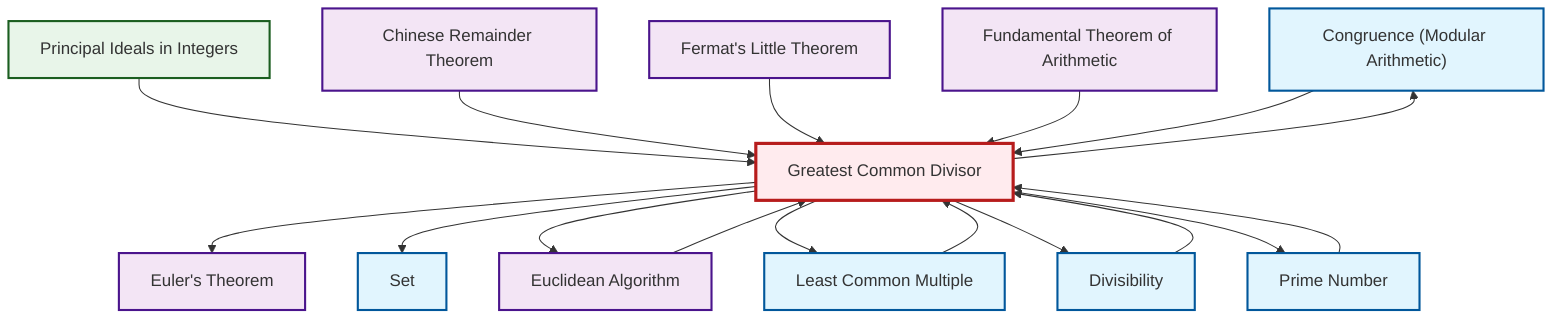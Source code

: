 graph TD
    classDef definition fill:#e1f5fe,stroke:#01579b,stroke-width:2px
    classDef theorem fill:#f3e5f5,stroke:#4a148c,stroke-width:2px
    classDef axiom fill:#fff3e0,stroke:#e65100,stroke-width:2px
    classDef example fill:#e8f5e9,stroke:#1b5e20,stroke-width:2px
    classDef current fill:#ffebee,stroke:#b71c1c,stroke-width:3px
    def-congruence["Congruence (Modular Arithmetic)"]:::definition
    def-lcm["Least Common Multiple"]:::definition
    ex-principal-ideal["Principal Ideals in Integers"]:::example
    thm-fermat-little["Fermat's Little Theorem"]:::theorem
    def-prime["Prime Number"]:::definition
    thm-chinese-remainder["Chinese Remainder Theorem"]:::theorem
    def-divisibility["Divisibility"]:::definition
    def-gcd["Greatest Common Divisor"]:::definition
    thm-euclidean-algorithm["Euclidean Algorithm"]:::theorem
    thm-fundamental-arithmetic["Fundamental Theorem of Arithmetic"]:::theorem
    def-set["Set"]:::definition
    thm-euler["Euler's Theorem"]:::theorem
    def-gcd --> thm-euler
    ex-principal-ideal --> def-gcd
    thm-chinese-remainder --> def-gcd
    thm-fermat-little --> def-gcd
    thm-fundamental-arithmetic --> def-gcd
    def-gcd --> def-set
    def-gcd --> thm-euclidean-algorithm
    def-lcm --> def-gcd
    def-gcd --> def-lcm
    def-gcd --> def-congruence
    thm-euclidean-algorithm --> def-gcd
    def-gcd --> def-divisibility
    def-prime --> def-gcd
    def-congruence --> def-gcd
    def-divisibility --> def-gcd
    def-gcd --> def-prime
    class def-gcd current